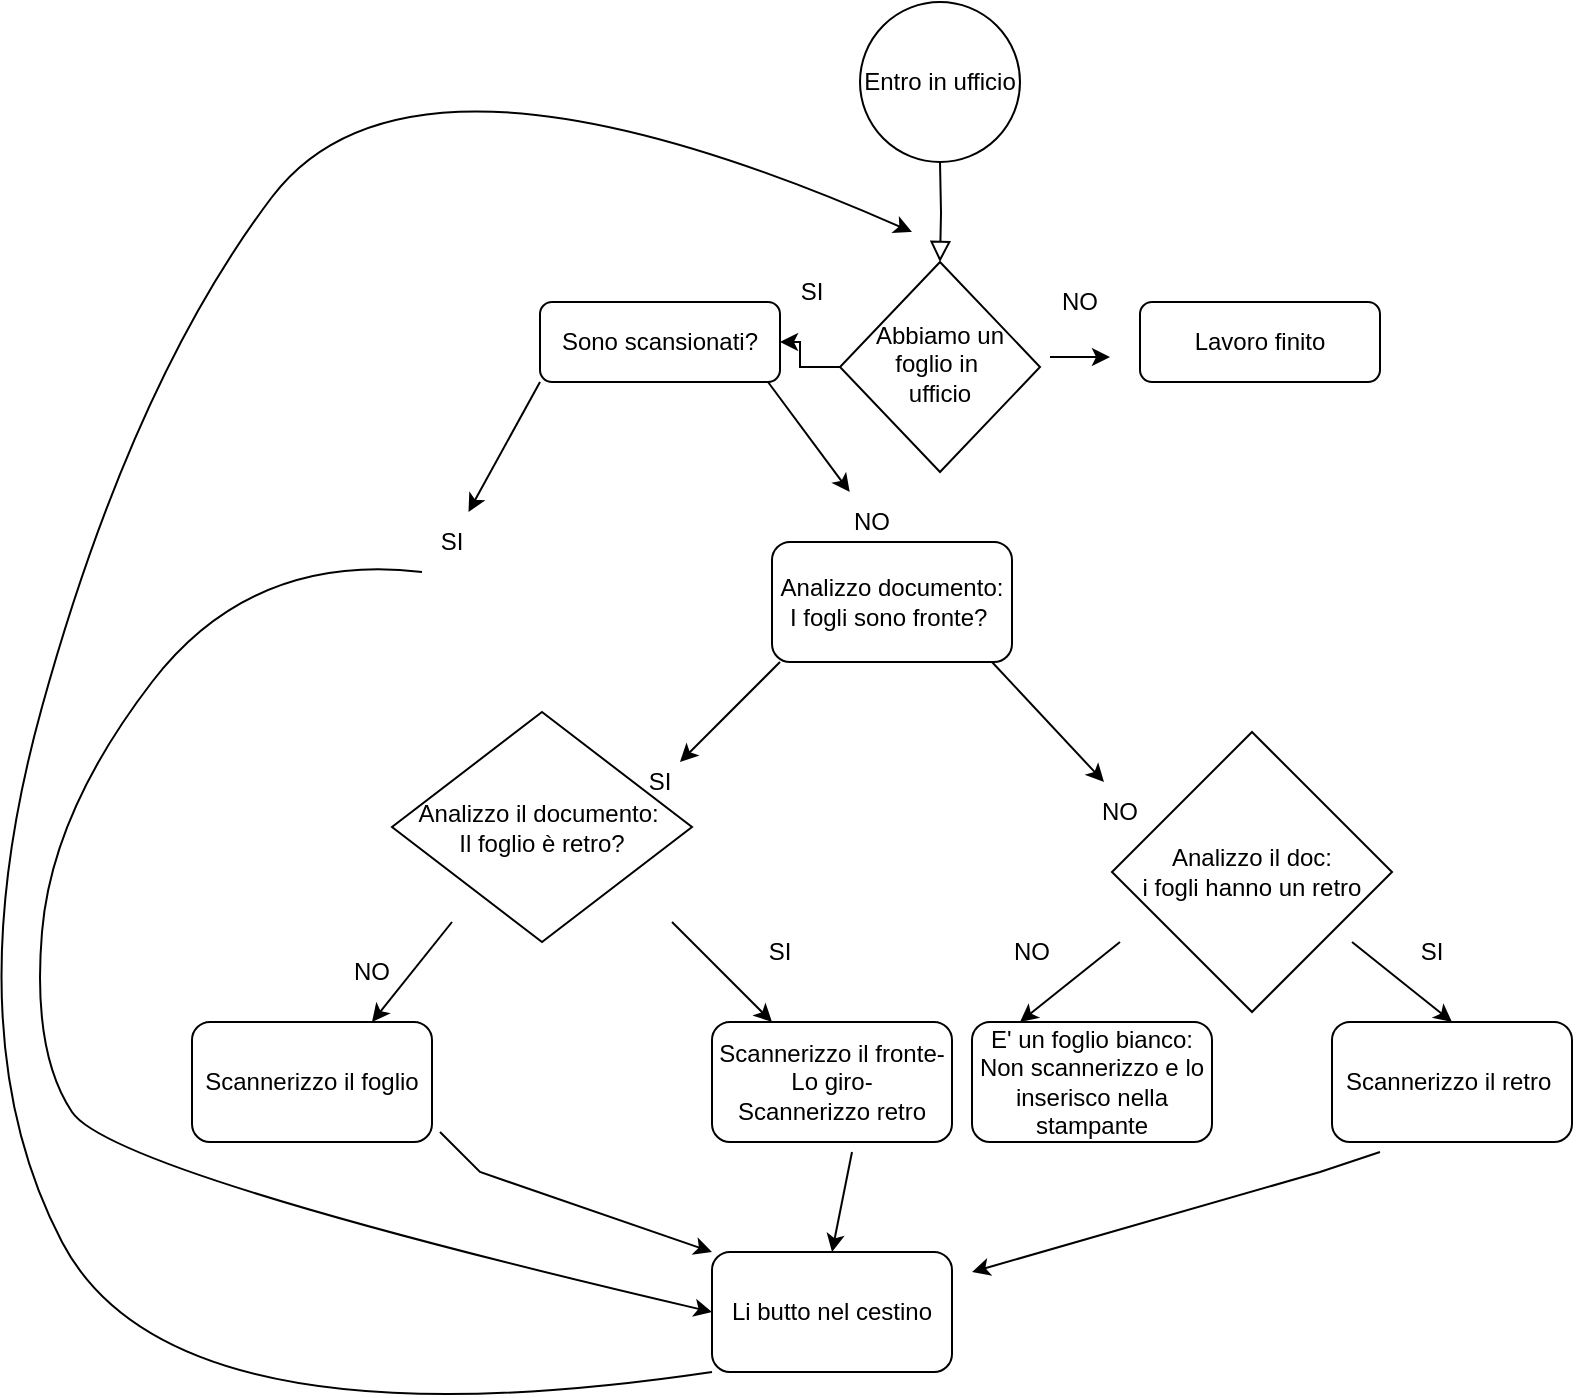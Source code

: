 <mxfile version="21.0.2" type="device"><diagram id="C5RBs43oDa-KdzZeNtuy" name="Page-1"><mxGraphModel dx="1867" dy="1063" grid="1" gridSize="10" guides="1" tooltips="1" connect="1" arrows="1" fold="1" page="1" pageScale="1" pageWidth="827" pageHeight="1169" math="0" shadow="0"><root><mxCell id="WIyWlLk6GJQsqaUBKTNV-0"/><mxCell id="WIyWlLk6GJQsqaUBKTNV-1" parent="WIyWlLk6GJQsqaUBKTNV-0"/><mxCell id="WIyWlLk6GJQsqaUBKTNV-2" value="" style="rounded=0;html=1;jettySize=auto;orthogonalLoop=1;fontSize=11;endArrow=block;endFill=0;endSize=8;strokeWidth=1;shadow=0;labelBackgroundColor=none;edgeStyle=orthogonalEdgeStyle;" parent="WIyWlLk6GJQsqaUBKTNV-1" target="WIyWlLk6GJQsqaUBKTNV-6" edge="1"><mxGeometry relative="1" as="geometry"><mxPoint x="494" y="95" as="sourcePoint"/></mxGeometry></mxCell><mxCell id="A6uZ5Z7r-yRFKRoTSsDi-1" value="" style="edgeStyle=orthogonalEdgeStyle;rounded=0;orthogonalLoop=1;jettySize=auto;html=1;" edge="1" parent="WIyWlLk6GJQsqaUBKTNV-1" source="WIyWlLk6GJQsqaUBKTNV-6" target="WIyWlLk6GJQsqaUBKTNV-12"><mxGeometry relative="1" as="geometry"/></mxCell><mxCell id="WIyWlLk6GJQsqaUBKTNV-6" value="Abbiamo un foglio in&amp;nbsp;&lt;br&gt;ufficio" style="rhombus;whiteSpace=wrap;html=1;shadow=0;fontFamily=Helvetica;fontSize=12;align=center;strokeWidth=1;spacing=6;spacingTop=-4;" parent="WIyWlLk6GJQsqaUBKTNV-1" vertex="1"><mxGeometry x="444" y="145" width="100" height="105" as="geometry"/></mxCell><mxCell id="WIyWlLk6GJQsqaUBKTNV-7" value="Lavoro finito" style="rounded=1;whiteSpace=wrap;html=1;fontSize=12;glass=0;strokeWidth=1;shadow=0;" parent="WIyWlLk6GJQsqaUBKTNV-1" vertex="1"><mxGeometry x="594" y="165" width="120" height="40" as="geometry"/></mxCell><mxCell id="WIyWlLk6GJQsqaUBKTNV-12" value="Sono scansionati?" style="rounded=1;whiteSpace=wrap;html=1;fontSize=12;glass=0;strokeWidth=1;shadow=0;" parent="WIyWlLk6GJQsqaUBKTNV-1" vertex="1"><mxGeometry x="294" y="165" width="120" height="40" as="geometry"/></mxCell><mxCell id="A6uZ5Z7r-yRFKRoTSsDi-2" value="SI" style="text;html=1;strokeColor=none;fillColor=none;align=center;verticalAlign=middle;whiteSpace=wrap;rounded=0;" vertex="1" parent="WIyWlLk6GJQsqaUBKTNV-1"><mxGeometry x="400" y="145" width="60" height="30" as="geometry"/></mxCell><mxCell id="A6uZ5Z7r-yRFKRoTSsDi-4" value="" style="endArrow=classic;html=1;rounded=0;" edge="1" parent="WIyWlLk6GJQsqaUBKTNV-1" target="A6uZ5Z7r-yRFKRoTSsDi-5"><mxGeometry width="50" height="50" relative="1" as="geometry"><mxPoint x="294" y="205" as="sourcePoint"/><mxPoint x="254" y="255" as="targetPoint"/></mxGeometry></mxCell><mxCell id="A6uZ5Z7r-yRFKRoTSsDi-5" value="SI" style="text;html=1;strokeColor=none;fillColor=none;align=center;verticalAlign=middle;whiteSpace=wrap;rounded=0;" vertex="1" parent="WIyWlLk6GJQsqaUBKTNV-1"><mxGeometry x="220" y="270" width="60" height="30" as="geometry"/></mxCell><mxCell id="A6uZ5Z7r-yRFKRoTSsDi-8" value="Li butto nel cestino" style="rounded=1;whiteSpace=wrap;html=1;" vertex="1" parent="WIyWlLk6GJQsqaUBKTNV-1"><mxGeometry x="380" y="640" width="120" height="60" as="geometry"/></mxCell><mxCell id="A6uZ5Z7r-yRFKRoTSsDi-9" value="" style="endArrow=classic;html=1;rounded=0;" edge="1" parent="WIyWlLk6GJQsqaUBKTNV-1" target="A6uZ5Z7r-yRFKRoTSsDi-10"><mxGeometry width="50" height="50" relative="1" as="geometry"><mxPoint x="408" y="205" as="sourcePoint"/><mxPoint x="460" y="275" as="targetPoint"/><Array as="points"/></mxGeometry></mxCell><mxCell id="A6uZ5Z7r-yRFKRoTSsDi-10" value="NO&lt;br&gt;" style="text;html=1;strokeColor=none;fillColor=none;align=center;verticalAlign=middle;whiteSpace=wrap;rounded=0;" vertex="1" parent="WIyWlLk6GJQsqaUBKTNV-1"><mxGeometry x="430" y="260" width="60" height="30" as="geometry"/></mxCell><mxCell id="A6uZ5Z7r-yRFKRoTSsDi-11" value="Analizzo documento:&lt;br&gt;I fogli sono fronte?&amp;nbsp;" style="rounded=1;whiteSpace=wrap;html=1;" vertex="1" parent="WIyWlLk6GJQsqaUBKTNV-1"><mxGeometry x="410" y="285" width="120" height="60" as="geometry"/></mxCell><mxCell id="A6uZ5Z7r-yRFKRoTSsDi-13" value="" style="endArrow=classic;html=1;rounded=0;" edge="1" parent="WIyWlLk6GJQsqaUBKTNV-1"><mxGeometry width="50" height="50" relative="1" as="geometry"><mxPoint x="520" y="345" as="sourcePoint"/><mxPoint x="576" y="405" as="targetPoint"/><Array as="points"/></mxGeometry></mxCell><mxCell id="A6uZ5Z7r-yRFKRoTSsDi-14" value="" style="endArrow=classic;html=1;rounded=0;" edge="1" parent="WIyWlLk6GJQsqaUBKTNV-1"><mxGeometry width="50" height="50" relative="1" as="geometry"><mxPoint x="414" y="345" as="sourcePoint"/><mxPoint x="364" y="395" as="targetPoint"/></mxGeometry></mxCell><mxCell id="A6uZ5Z7r-yRFKRoTSsDi-15" value="SI" style="text;html=1;strokeColor=none;fillColor=none;align=center;verticalAlign=middle;whiteSpace=wrap;rounded=0;" vertex="1" parent="WIyWlLk6GJQsqaUBKTNV-1"><mxGeometry x="324" y="390" width="60" height="30" as="geometry"/></mxCell><mxCell id="A6uZ5Z7r-yRFKRoTSsDi-16" value="NO" style="text;html=1;strokeColor=none;fillColor=none;align=center;verticalAlign=middle;whiteSpace=wrap;rounded=0;" vertex="1" parent="WIyWlLk6GJQsqaUBKTNV-1"><mxGeometry x="554" y="405" width="60" height="30" as="geometry"/></mxCell><mxCell id="A6uZ5Z7r-yRFKRoTSsDi-18" value="Entro in ufficio" style="ellipse;whiteSpace=wrap;html=1;aspect=fixed;" vertex="1" parent="WIyWlLk6GJQsqaUBKTNV-1"><mxGeometry x="454" y="15" width="80" height="80" as="geometry"/></mxCell><mxCell id="A6uZ5Z7r-yRFKRoTSsDi-19" style="edgeStyle=orthogonalEdgeStyle;rounded=0;orthogonalLoop=1;jettySize=auto;html=1;exitX=0.25;exitY=1;exitDx=0;exitDy=0;entryX=0.75;entryY=1;entryDx=0;entryDy=0;" edge="1" parent="WIyWlLk6GJQsqaUBKTNV-1"><mxGeometry relative="1" as="geometry"><mxPoint x="549" y="192.5" as="sourcePoint"/><mxPoint x="579" y="192.5" as="targetPoint"/></mxGeometry></mxCell><mxCell id="A6uZ5Z7r-yRFKRoTSsDi-21" value="" style="endArrow=classic;html=1;rounded=0;" edge="1" parent="WIyWlLk6GJQsqaUBKTNV-1"><mxGeometry width="50" height="50" relative="1" as="geometry"><mxPoint x="360" y="475" as="sourcePoint"/><mxPoint x="410" y="525" as="targetPoint"/></mxGeometry></mxCell><mxCell id="A6uZ5Z7r-yRFKRoTSsDi-22" value="" style="endArrow=classic;html=1;rounded=0;" edge="1" parent="WIyWlLk6GJQsqaUBKTNV-1"><mxGeometry width="50" height="50" relative="1" as="geometry"><mxPoint x="250" y="475" as="sourcePoint"/><mxPoint x="210" y="525" as="targetPoint"/></mxGeometry></mxCell><mxCell id="A6uZ5Z7r-yRFKRoTSsDi-24" value="Scannerizzo il fronte-&lt;br&gt;Lo giro-&lt;br&gt;Scannerizzo retro&lt;br&gt;" style="rounded=1;whiteSpace=wrap;html=1;" vertex="1" parent="WIyWlLk6GJQsqaUBKTNV-1"><mxGeometry x="380" y="525" width="120" height="60" as="geometry"/></mxCell><mxCell id="A6uZ5Z7r-yRFKRoTSsDi-25" value="Scannerizzo il foglio" style="rounded=1;whiteSpace=wrap;html=1;" vertex="1" parent="WIyWlLk6GJQsqaUBKTNV-1"><mxGeometry x="120" y="525" width="120" height="60" as="geometry"/></mxCell><mxCell id="A6uZ5Z7r-yRFKRoTSsDi-26" value="NO" style="text;html=1;strokeColor=none;fillColor=none;align=center;verticalAlign=middle;whiteSpace=wrap;rounded=0;" vertex="1" parent="WIyWlLk6GJQsqaUBKTNV-1"><mxGeometry x="180" y="485" width="60" height="30" as="geometry"/></mxCell><mxCell id="A6uZ5Z7r-yRFKRoTSsDi-27" value="SI" style="text;html=1;strokeColor=none;fillColor=none;align=center;verticalAlign=middle;whiteSpace=wrap;rounded=0;" vertex="1" parent="WIyWlLk6GJQsqaUBKTNV-1"><mxGeometry x="384" y="475" width="60" height="30" as="geometry"/></mxCell><mxCell id="A6uZ5Z7r-yRFKRoTSsDi-29" value="E' un foglio bianco:&lt;br&gt;Non scannerizzo e lo inserisco nella stampante" style="rounded=1;whiteSpace=wrap;html=1;" vertex="1" parent="WIyWlLk6GJQsqaUBKTNV-1"><mxGeometry x="510" y="525" width="120" height="60" as="geometry"/></mxCell><mxCell id="A6uZ5Z7r-yRFKRoTSsDi-30" value="Scannerizzo il retro&amp;nbsp;" style="rounded=1;whiteSpace=wrap;html=1;" vertex="1" parent="WIyWlLk6GJQsqaUBKTNV-1"><mxGeometry x="690" y="525" width="120" height="60" as="geometry"/></mxCell><mxCell id="A6uZ5Z7r-yRFKRoTSsDi-31" value="" style="endArrow=classic;html=1;rounded=0;" edge="1" parent="WIyWlLk6GJQsqaUBKTNV-1"><mxGeometry relative="1" as="geometry"><mxPoint x="584" y="485" as="sourcePoint"/><mxPoint x="534" y="525" as="targetPoint"/></mxGeometry></mxCell><mxCell id="A6uZ5Z7r-yRFKRoTSsDi-33" value="" style="endArrow=classic;html=1;rounded=0;" edge="1" parent="WIyWlLk6GJQsqaUBKTNV-1"><mxGeometry width="50" height="50" relative="1" as="geometry"><mxPoint x="700" y="485" as="sourcePoint"/><mxPoint x="750" y="525" as="targetPoint"/></mxGeometry></mxCell><mxCell id="A6uZ5Z7r-yRFKRoTSsDi-34" value="NO" style="text;html=1;strokeColor=none;fillColor=none;align=center;verticalAlign=middle;whiteSpace=wrap;rounded=0;" vertex="1" parent="WIyWlLk6GJQsqaUBKTNV-1"><mxGeometry x="510" y="475" width="60" height="30" as="geometry"/></mxCell><mxCell id="A6uZ5Z7r-yRFKRoTSsDi-35" value="SI" style="text;html=1;strokeColor=none;fillColor=none;align=center;verticalAlign=middle;whiteSpace=wrap;rounded=0;" vertex="1" parent="WIyWlLk6GJQsqaUBKTNV-1"><mxGeometry x="710" y="475" width="60" height="30" as="geometry"/></mxCell><mxCell id="A6uZ5Z7r-yRFKRoTSsDi-43" value="" style="curved=1;endArrow=classic;html=1;rounded=0;exitX=0;exitY=1;exitDx=0;exitDy=0;" edge="1" parent="WIyWlLk6GJQsqaUBKTNV-1" source="A6uZ5Z7r-yRFKRoTSsDi-8"><mxGeometry width="50" height="50" relative="1" as="geometry"><mxPoint x="230" y="740" as="sourcePoint"/><mxPoint x="480" y="130" as="targetPoint"/><Array as="points"><mxPoint x="110" y="740"/><mxPoint y="530"/><mxPoint x="90" y="205"/><mxPoint x="230" y="20"/></Array></mxGeometry></mxCell><mxCell id="A6uZ5Z7r-yRFKRoTSsDi-44" value="Analizzo il documento:&amp;nbsp;&lt;br&gt;Il foglio è retro?" style="rhombus;whiteSpace=wrap;html=1;" vertex="1" parent="WIyWlLk6GJQsqaUBKTNV-1"><mxGeometry x="220" y="370" width="150" height="115" as="geometry"/></mxCell><mxCell id="A6uZ5Z7r-yRFKRoTSsDi-45" value="Analizzo il doc:&lt;br&gt;i fogli hanno un retro" style="rhombus;whiteSpace=wrap;html=1;" vertex="1" parent="WIyWlLk6GJQsqaUBKTNV-1"><mxGeometry x="580" y="380" width="140" height="140" as="geometry"/></mxCell><mxCell id="A6uZ5Z7r-yRFKRoTSsDi-46" value="" style="curved=1;endArrow=classic;html=1;rounded=0;exitX=0.25;exitY=1;exitDx=0;exitDy=0;entryX=0;entryY=0.5;entryDx=0;entryDy=0;" edge="1" parent="WIyWlLk6GJQsqaUBKTNV-1" source="A6uZ5Z7r-yRFKRoTSsDi-5" target="A6uZ5Z7r-yRFKRoTSsDi-8"><mxGeometry width="50" height="50" relative="1" as="geometry"><mxPoint x="150" y="340" as="sourcePoint"/><mxPoint x="130" y="640" as="targetPoint"/><Array as="points"><mxPoint x="150" y="290"/><mxPoint x="50" y="420"/><mxPoint x="40" y="540"/><mxPoint x="80" y="600"/></Array></mxGeometry></mxCell><mxCell id="A6uZ5Z7r-yRFKRoTSsDi-47" value="" style="endArrow=classic;html=1;rounded=0;" edge="1" parent="WIyWlLk6GJQsqaUBKTNV-1"><mxGeometry width="50" height="50" relative="1" as="geometry"><mxPoint x="714" y="590" as="sourcePoint"/><mxPoint x="510" y="650" as="targetPoint"/><Array as="points"><mxPoint x="684" y="600"/></Array></mxGeometry></mxCell><mxCell id="A6uZ5Z7r-yRFKRoTSsDi-49" value="" style="endArrow=classic;html=1;rounded=0;entryX=0;entryY=0;entryDx=0;entryDy=0;" edge="1" parent="WIyWlLk6GJQsqaUBKTNV-1" target="A6uZ5Z7r-yRFKRoTSsDi-8"><mxGeometry width="50" height="50" relative="1" as="geometry"><mxPoint x="244" y="580" as="sourcePoint"/><mxPoint x="294" y="630" as="targetPoint"/><Array as="points"><mxPoint x="264" y="600"/></Array></mxGeometry></mxCell><mxCell id="A6uZ5Z7r-yRFKRoTSsDi-52" value="" style="endArrow=classic;html=1;rounded=0;entryX=0.5;entryY=0;entryDx=0;entryDy=0;" edge="1" parent="WIyWlLk6GJQsqaUBKTNV-1" target="A6uZ5Z7r-yRFKRoTSsDi-8"><mxGeometry width="50" height="50" relative="1" as="geometry"><mxPoint x="450" y="590" as="sourcePoint"/><mxPoint x="494" y="560" as="targetPoint"/></mxGeometry></mxCell><mxCell id="A6uZ5Z7r-yRFKRoTSsDi-57" value="NO" style="text;html=1;strokeColor=none;fillColor=none;align=center;verticalAlign=middle;whiteSpace=wrap;rounded=0;" vertex="1" parent="WIyWlLk6GJQsqaUBKTNV-1"><mxGeometry x="534" y="150" width="60" height="30" as="geometry"/></mxCell></root></mxGraphModel></diagram></mxfile>